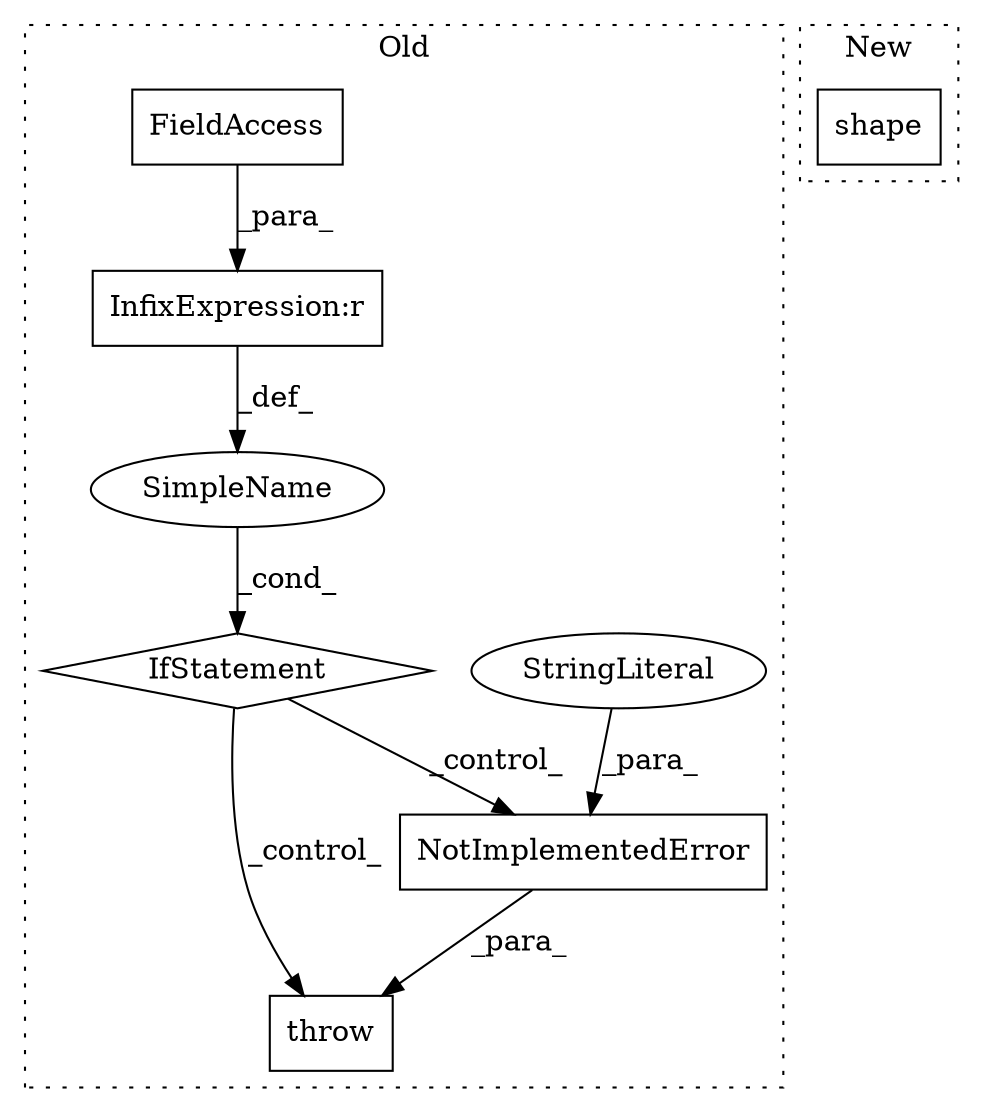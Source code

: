 digraph G {
subgraph cluster0 {
1 [label="NotImplementedError" a="32" s="16456,16529" l="20,1" shape="box"];
3 [label="throw" a="53" s="16450" l="6" shape="box"];
4 [label="StringLiteral" a="45" s="16476" l="53" shape="ellipse"];
5 [label="IfStatement" a="25" s="16410,16438" l="4,2" shape="diamond"];
6 [label="SimpleName" a="42" s="" l="" shape="ellipse"];
7 [label="InfixExpression:r" a="27" s="16433" l="4" shape="box"];
8 [label="FieldAccess" a="22" s="16414" l="19" shape="box"];
label = "Old";
style="dotted";
}
subgraph cluster1 {
2 [label="shape" a="32" s="17092,17099" l="6,1" shape="box"];
label = "New";
style="dotted";
}
1 -> 3 [label="_para_"];
4 -> 1 [label="_para_"];
5 -> 3 [label="_control_"];
5 -> 1 [label="_control_"];
6 -> 5 [label="_cond_"];
7 -> 6 [label="_def_"];
8 -> 7 [label="_para_"];
}